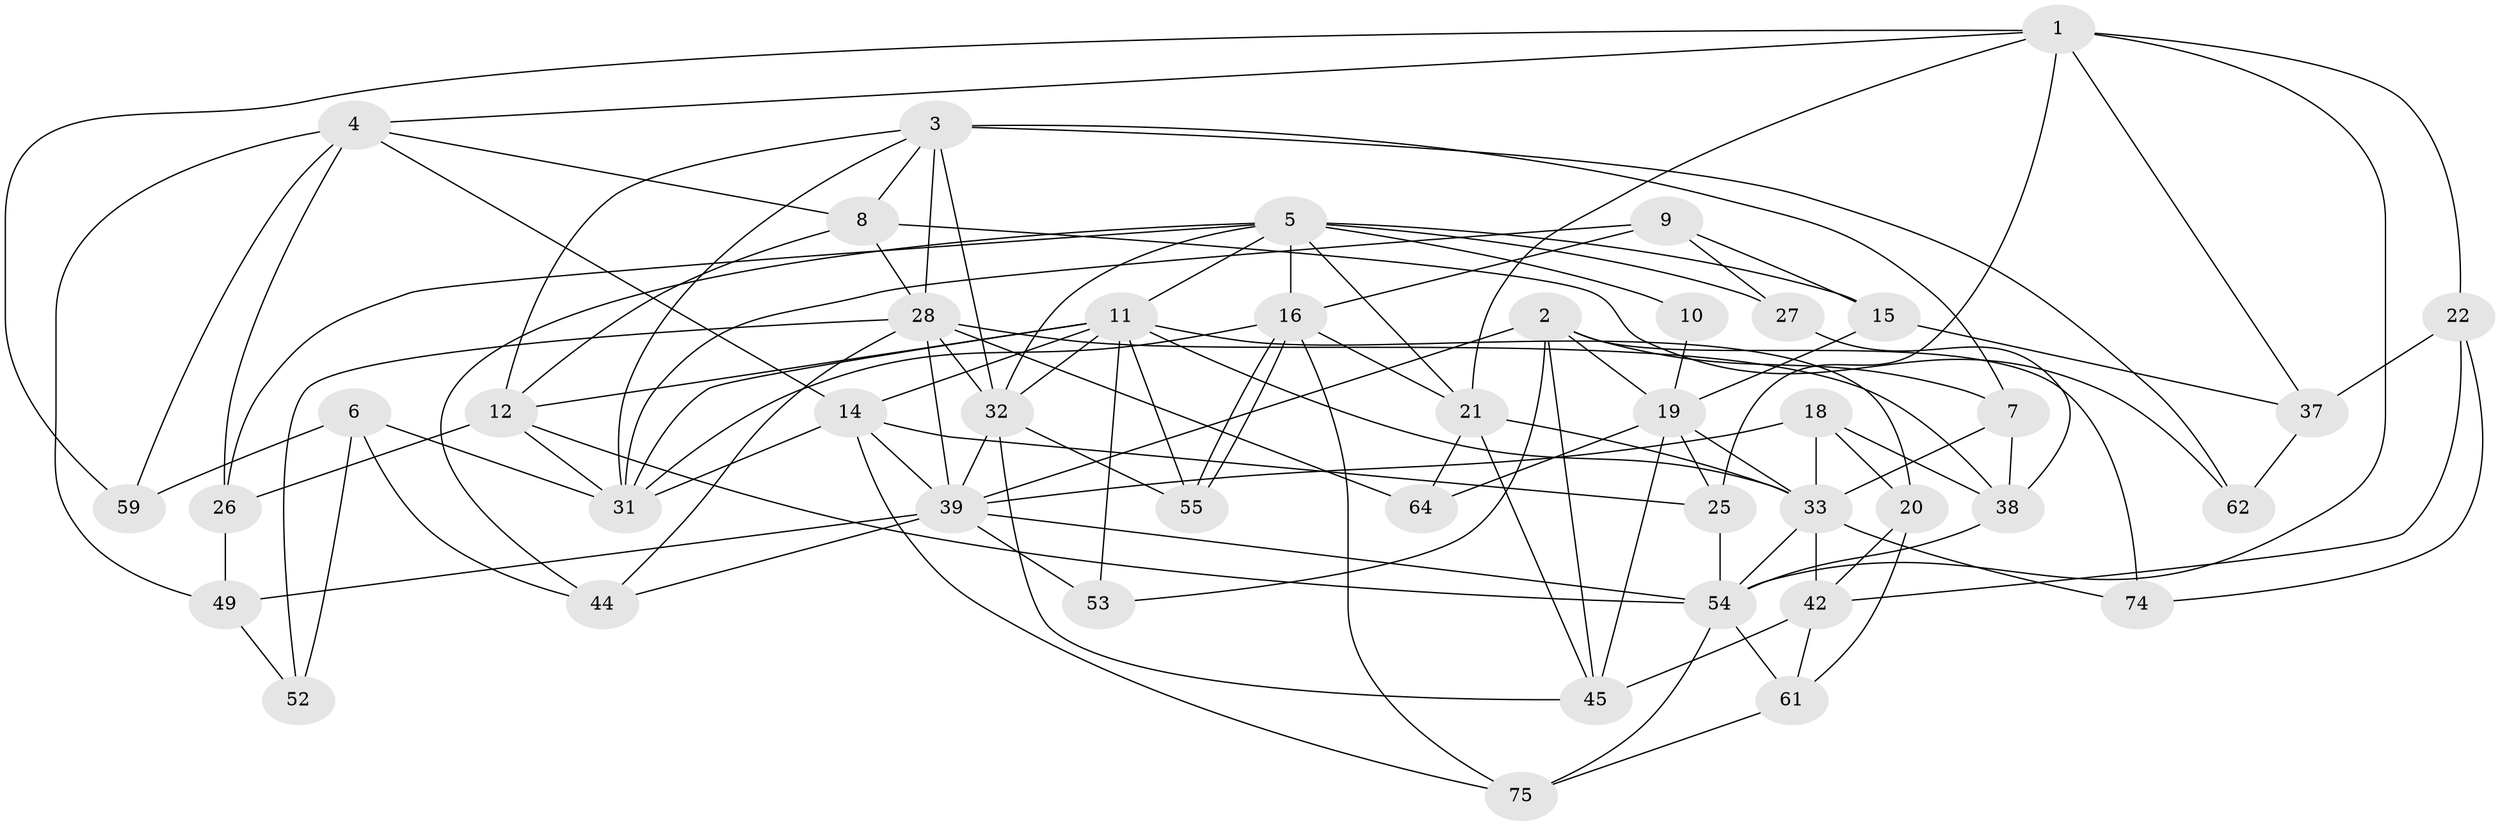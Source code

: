 // original degree distribution, {5: 0.15789473684210525, 7: 0.05263157894736842, 4: 0.34210526315789475, 3: 0.2894736842105263, 2: 0.09210526315789473, 6: 0.05263157894736842, 8: 0.013157894736842105}
// Generated by graph-tools (version 1.1) at 2025/41/03/06/25 10:41:52]
// undirected, 44 vertices, 113 edges
graph export_dot {
graph [start="1"]
  node [color=gray90,style=filled];
  1 [super="+67"];
  2 [super="+13"];
  3 [super="+73"];
  4 [super="+23"];
  5 [super="+41"];
  6 [super="+30"];
  7 [super="+34"];
  8 [super="+36"];
  9 [super="+29"];
  10;
  11 [super="+46"];
  12 [super="+57"];
  14 [super="+17"];
  15 [super="+51"];
  16 [super="+60"];
  18 [super="+71"];
  19 [super="+24"];
  20 [super="+48"];
  21 [super="+68"];
  22 [super="+76"];
  25 [super="+35"];
  26 [super="+50"];
  27;
  28 [super="+66"];
  31 [super="+63"];
  32 [super="+47"];
  33 [super="+43"];
  37 [super="+65"];
  38 [super="+69"];
  39 [super="+40"];
  42 [super="+56"];
  44;
  45 [super="+58"];
  49;
  52;
  53;
  54 [super="+70"];
  55;
  59;
  61 [super="+72"];
  62;
  64;
  74;
  75;
  1 -- 59;
  1 -- 21;
  1 -- 54;
  1 -- 22;
  1 -- 4;
  1 -- 37;
  1 -- 25;
  2 -- 7;
  2 -- 19 [weight=2];
  2 -- 53;
  2 -- 74;
  2 -- 45;
  2 -- 39;
  3 -- 12;
  3 -- 28;
  3 -- 31;
  3 -- 62;
  3 -- 32;
  3 -- 7;
  3 -- 8;
  4 -- 14;
  4 -- 59;
  4 -- 26;
  4 -- 8;
  4 -- 49;
  5 -- 10;
  5 -- 26;
  5 -- 16;
  5 -- 21;
  5 -- 27;
  5 -- 44;
  5 -- 11;
  5 -- 15;
  5 -- 32;
  6 -- 44;
  6 -- 59;
  6 -- 52;
  6 -- 31;
  7 -- 33;
  7 -- 38;
  8 -- 28;
  8 -- 62;
  8 -- 12;
  9 -- 16;
  9 -- 27;
  9 -- 31;
  9 -- 15;
  10 -- 19 [weight=2];
  11 -- 32;
  11 -- 53;
  11 -- 55;
  11 -- 33;
  11 -- 20;
  11 -- 14;
  11 -- 31;
  11 -- 12;
  12 -- 54;
  12 -- 26 [weight=2];
  12 -- 31;
  14 -- 39;
  14 -- 25;
  14 -- 75;
  14 -- 31;
  15 -- 37;
  15 -- 19;
  16 -- 55;
  16 -- 55;
  16 -- 75;
  16 -- 31;
  16 -- 21;
  18 -- 39;
  18 -- 38 [weight=2];
  18 -- 20;
  18 -- 33;
  19 -- 33;
  19 -- 64;
  19 -- 45;
  19 -- 25;
  20 -- 42;
  20 -- 61;
  21 -- 45;
  21 -- 64;
  21 -- 33;
  22 -- 37;
  22 -- 42;
  22 -- 74;
  25 -- 54;
  26 -- 49;
  27 -- 38;
  28 -- 44;
  28 -- 64;
  28 -- 52;
  28 -- 39;
  28 -- 38;
  28 -- 32 [weight=2];
  32 -- 55;
  32 -- 39;
  32 -- 45;
  33 -- 54;
  33 -- 42;
  33 -- 74;
  37 -- 62;
  38 -- 54;
  39 -- 53;
  39 -- 44;
  39 -- 49;
  39 -- 54;
  42 -- 61;
  42 -- 45;
  49 -- 52;
  54 -- 75;
  54 -- 61;
  61 -- 75;
}
